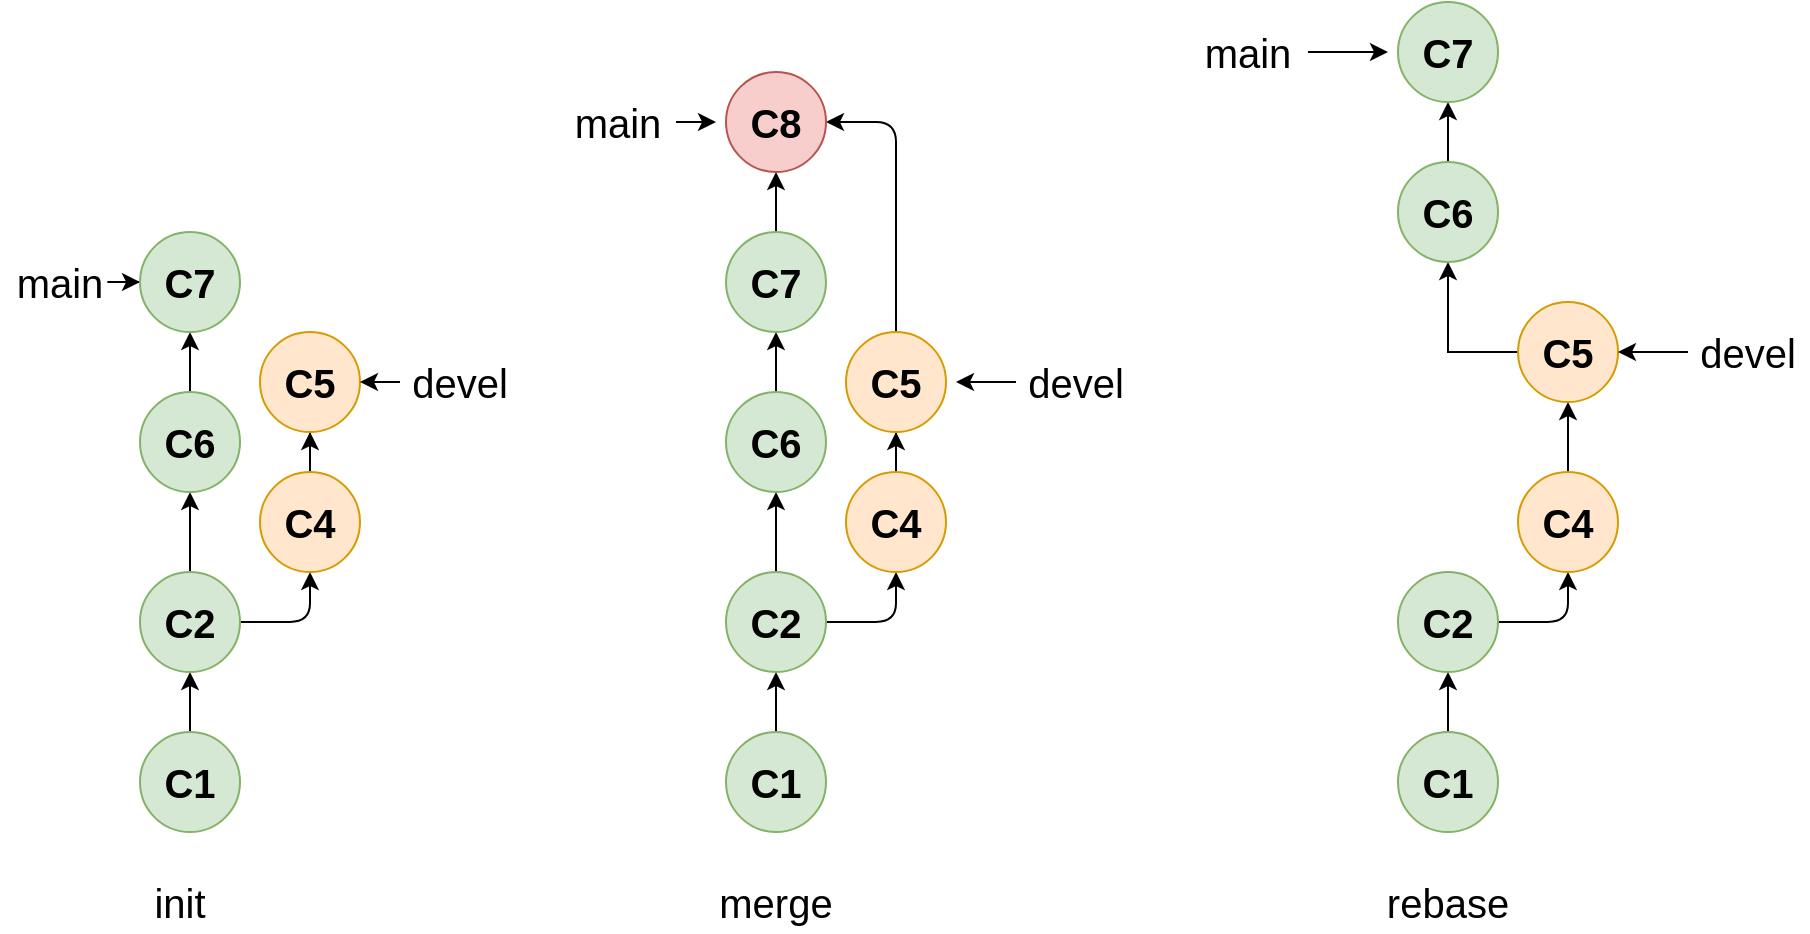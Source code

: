 <mxfile version="20.8.0" type="github">
  <diagram id="QU-ogty2W4qEDEwzZMDG" name="Page-1">
    <mxGraphModel dx="2189" dy="806" grid="1" gridSize="10" guides="1" tooltips="1" connect="1" arrows="1" fold="1" page="1" pageScale="1" pageWidth="827" pageHeight="1169" math="0" shadow="0">
      <root>
        <mxCell id="0" />
        <mxCell id="1" parent="0" />
        <mxCell id="fCYljEYi5Ftqd_SsrrfZ-2" value="" style="edgeStyle=orthogonalEdgeStyle;rounded=0;orthogonalLoop=1;jettySize=auto;html=1;" edge="1" parent="1" source="fCYljEYi5Ftqd_SsrrfZ-3" target="fCYljEYi5Ftqd_SsrrfZ-6">
          <mxGeometry relative="1" as="geometry" />
        </mxCell>
        <mxCell id="fCYljEYi5Ftqd_SsrrfZ-3" value="&lt;b style=&quot;border-color: var(--border-color);&quot;&gt;&lt;font style=&quot;border-color: var(--border-color); font-size: 20px;&quot;&gt;C1&lt;/font&gt;&lt;/b&gt;" style="ellipse;whiteSpace=wrap;html=1;aspect=fixed;fillColor=#d5e8d4;strokeColor=#82b366;" vertex="1" parent="1">
          <mxGeometry x="-110" y="430" width="50" height="50" as="geometry" />
        </mxCell>
        <mxCell id="fCYljEYi5Ftqd_SsrrfZ-4" value="" style="edgeStyle=orthogonalEdgeStyle;rounded=0;orthogonalLoop=1;jettySize=auto;html=1;" edge="1" parent="1" source="fCYljEYi5Ftqd_SsrrfZ-6" target="fCYljEYi5Ftqd_SsrrfZ-7">
          <mxGeometry relative="1" as="geometry" />
        </mxCell>
        <mxCell id="fCYljEYi5Ftqd_SsrrfZ-5" value="" style="edgeStyle=orthogonalEdgeStyle;rounded=1;orthogonalLoop=1;jettySize=auto;html=1;entryX=0.5;entryY=1;entryDx=0;entryDy=0;" edge="1" parent="1" source="fCYljEYi5Ftqd_SsrrfZ-6" target="fCYljEYi5Ftqd_SsrrfZ-9">
          <mxGeometry relative="1" as="geometry" />
        </mxCell>
        <mxCell id="fCYljEYi5Ftqd_SsrrfZ-6" value="&lt;b style=&quot;border-color: var(--border-color);&quot;&gt;&lt;font style=&quot;border-color: var(--border-color); font-size: 20px;&quot;&gt;C2&lt;/font&gt;&lt;/b&gt;" style="ellipse;whiteSpace=wrap;html=1;aspect=fixed;fillColor=#d5e8d4;strokeColor=#82b366;" vertex="1" parent="1">
          <mxGeometry x="-110" y="350" width="50" height="50" as="geometry" />
        </mxCell>
        <mxCell id="fCYljEYi5Ftqd_SsrrfZ-29" value="" style="edgeStyle=orthogonalEdgeStyle;rounded=0;orthogonalLoop=1;jettySize=auto;html=1;" edge="1" parent="1" source="fCYljEYi5Ftqd_SsrrfZ-7" target="fCYljEYi5Ftqd_SsrrfZ-28">
          <mxGeometry relative="1" as="geometry" />
        </mxCell>
        <mxCell id="fCYljEYi5Ftqd_SsrrfZ-7" value="&lt;b style=&quot;border-color: var(--border-color);&quot;&gt;&lt;font style=&quot;border-color: var(--border-color); font-size: 20px;&quot;&gt;C6&lt;/font&gt;&lt;/b&gt;" style="ellipse;whiteSpace=wrap;html=1;aspect=fixed;fillColor=#d5e8d4;strokeColor=#82b366;" vertex="1" parent="1">
          <mxGeometry x="-110" y="260" width="50" height="50" as="geometry" />
        </mxCell>
        <mxCell id="fCYljEYi5Ftqd_SsrrfZ-8" value="" style="edgeStyle=orthogonalEdgeStyle;rounded=0;orthogonalLoop=1;jettySize=auto;html=1;" edge="1" parent="1" source="fCYljEYi5Ftqd_SsrrfZ-9" target="fCYljEYi5Ftqd_SsrrfZ-10">
          <mxGeometry relative="1" as="geometry" />
        </mxCell>
        <mxCell id="fCYljEYi5Ftqd_SsrrfZ-9" value="&lt;b style=&quot;border-color: var(--border-color);&quot;&gt;&lt;font style=&quot;border-color: var(--border-color); font-size: 20px;&quot;&gt;C4&lt;/font&gt;&lt;/b&gt;" style="ellipse;whiteSpace=wrap;html=1;aspect=fixed;fillColor=#ffe6cc;strokeColor=#d79b00;" vertex="1" parent="1">
          <mxGeometry x="-50" y="300" width="50" height="50" as="geometry" />
        </mxCell>
        <mxCell id="fCYljEYi5Ftqd_SsrrfZ-10" value="&lt;b&gt;&lt;font style=&quot;font-size: 20px;&quot;&gt;C5&lt;/font&gt;&lt;/b&gt;" style="ellipse;whiteSpace=wrap;html=1;aspect=fixed;fillColor=#ffe6cc;strokeColor=#d79b00;" vertex="1" parent="1">
          <mxGeometry x="-50" y="230" width="50" height="50" as="geometry" />
        </mxCell>
        <mxCell id="fCYljEYi5Ftqd_SsrrfZ-64" style="edgeStyle=orthogonalEdgeStyle;rounded=1;orthogonalLoop=1;jettySize=auto;html=1;entryX=0;entryY=0.5;entryDx=0;entryDy=0;" edge="1" parent="1" source="fCYljEYi5Ftqd_SsrrfZ-11" target="fCYljEYi5Ftqd_SsrrfZ-28">
          <mxGeometry relative="1" as="geometry" />
        </mxCell>
        <mxCell id="fCYljEYi5Ftqd_SsrrfZ-11" value="main" style="text;html=1;strokeColor=none;fillColor=none;align=center;verticalAlign=middle;whiteSpace=wrap;rounded=0;fontSize=20;" vertex="1" parent="1">
          <mxGeometry x="-180" y="190" width="60" height="30" as="geometry" />
        </mxCell>
        <mxCell id="fCYljEYi5Ftqd_SsrrfZ-65" style="edgeStyle=orthogonalEdgeStyle;rounded=1;orthogonalLoop=1;jettySize=auto;html=1;entryX=1;entryY=0.5;entryDx=0;entryDy=0;" edge="1" parent="1" target="fCYljEYi5Ftqd_SsrrfZ-10">
          <mxGeometry relative="1" as="geometry">
            <mxPoint x="20" y="255" as="sourcePoint" />
          </mxGeometry>
        </mxCell>
        <mxCell id="fCYljEYi5Ftqd_SsrrfZ-12" value="devel" style="text;html=1;strokeColor=none;fillColor=none;align=center;verticalAlign=middle;whiteSpace=wrap;rounded=0;fontSize=20;" vertex="1" parent="1">
          <mxGeometry x="20" y="240" width="60" height="30" as="geometry" />
        </mxCell>
        <mxCell id="fCYljEYi5Ftqd_SsrrfZ-28" value="&lt;b style=&quot;border-color: var(--border-color);&quot;&gt;&lt;font style=&quot;border-color: var(--border-color); font-size: 20px;&quot;&gt;C7&lt;/font&gt;&lt;/b&gt;" style="ellipse;whiteSpace=wrap;html=1;aspect=fixed;fillColor=#d5e8d4;strokeColor=#82b366;" vertex="1" parent="1">
          <mxGeometry x="-110" y="180" width="50" height="50" as="geometry" />
        </mxCell>
        <mxCell id="fCYljEYi5Ftqd_SsrrfZ-30" value="" style="edgeStyle=orthogonalEdgeStyle;rounded=0;orthogonalLoop=1;jettySize=auto;html=1;" edge="1" source="fCYljEYi5Ftqd_SsrrfZ-31" target="fCYljEYi5Ftqd_SsrrfZ-34" parent="1">
          <mxGeometry relative="1" as="geometry" />
        </mxCell>
        <mxCell id="fCYljEYi5Ftqd_SsrrfZ-31" value="&lt;b style=&quot;border-color: var(--border-color);&quot;&gt;&lt;font style=&quot;border-color: var(--border-color); font-size: 20px;&quot;&gt;C1&lt;/font&gt;&lt;/b&gt;" style="ellipse;whiteSpace=wrap;html=1;aspect=fixed;fillColor=#d5e8d4;strokeColor=#82b366;" vertex="1" parent="1">
          <mxGeometry x="183" y="430" width="50" height="50" as="geometry" />
        </mxCell>
        <mxCell id="fCYljEYi5Ftqd_SsrrfZ-32" value="" style="edgeStyle=orthogonalEdgeStyle;rounded=0;orthogonalLoop=1;jettySize=auto;html=1;" edge="1" source="fCYljEYi5Ftqd_SsrrfZ-34" target="fCYljEYi5Ftqd_SsrrfZ-36" parent="1">
          <mxGeometry relative="1" as="geometry" />
        </mxCell>
        <mxCell id="fCYljEYi5Ftqd_SsrrfZ-33" value="" style="edgeStyle=orthogonalEdgeStyle;rounded=1;orthogonalLoop=1;jettySize=auto;html=1;entryX=0.5;entryY=1;entryDx=0;entryDy=0;" edge="1" source="fCYljEYi5Ftqd_SsrrfZ-34" target="fCYljEYi5Ftqd_SsrrfZ-38" parent="1">
          <mxGeometry relative="1" as="geometry" />
        </mxCell>
        <mxCell id="fCYljEYi5Ftqd_SsrrfZ-34" value="&lt;b style=&quot;border-color: var(--border-color);&quot;&gt;&lt;font style=&quot;border-color: var(--border-color); font-size: 20px;&quot;&gt;C2&lt;/font&gt;&lt;/b&gt;" style="ellipse;whiteSpace=wrap;html=1;aspect=fixed;fillColor=#d5e8d4;strokeColor=#82b366;" vertex="1" parent="1">
          <mxGeometry x="183" y="350" width="50" height="50" as="geometry" />
        </mxCell>
        <mxCell id="fCYljEYi5Ftqd_SsrrfZ-35" value="" style="edgeStyle=orthogonalEdgeStyle;rounded=0;orthogonalLoop=1;jettySize=auto;html=1;" edge="1" source="fCYljEYi5Ftqd_SsrrfZ-36" target="fCYljEYi5Ftqd_SsrrfZ-42" parent="1">
          <mxGeometry relative="1" as="geometry" />
        </mxCell>
        <mxCell id="fCYljEYi5Ftqd_SsrrfZ-36" value="&lt;b style=&quot;border-color: var(--border-color);&quot;&gt;&lt;font style=&quot;border-color: var(--border-color); font-size: 20px;&quot;&gt;C6&lt;/font&gt;&lt;/b&gt;" style="ellipse;whiteSpace=wrap;html=1;aspect=fixed;fillColor=#d5e8d4;strokeColor=#82b366;" vertex="1" parent="1">
          <mxGeometry x="183" y="260" width="50" height="50" as="geometry" />
        </mxCell>
        <mxCell id="fCYljEYi5Ftqd_SsrrfZ-37" value="" style="edgeStyle=orthogonalEdgeStyle;rounded=0;orthogonalLoop=1;jettySize=auto;html=1;" edge="1" source="fCYljEYi5Ftqd_SsrrfZ-38" target="fCYljEYi5Ftqd_SsrrfZ-39" parent="1">
          <mxGeometry relative="1" as="geometry" />
        </mxCell>
        <mxCell id="fCYljEYi5Ftqd_SsrrfZ-38" value="&lt;b style=&quot;border-color: var(--border-color);&quot;&gt;&lt;font style=&quot;border-color: var(--border-color); font-size: 20px;&quot;&gt;C4&lt;/font&gt;&lt;/b&gt;" style="ellipse;whiteSpace=wrap;html=1;aspect=fixed;fillColor=#ffe6cc;strokeColor=#d79b00;" vertex="1" parent="1">
          <mxGeometry x="243" y="300" width="50" height="50" as="geometry" />
        </mxCell>
        <mxCell id="fCYljEYi5Ftqd_SsrrfZ-43" style="edgeStyle=orthogonalEdgeStyle;rounded=1;orthogonalLoop=1;jettySize=auto;html=1;entryX=1;entryY=0.5;entryDx=0;entryDy=0;" edge="1" parent="1" source="fCYljEYi5Ftqd_SsrrfZ-39" target="fCYljEYi5Ftqd_SsrrfZ-44">
          <mxGeometry relative="1" as="geometry">
            <mxPoint x="278" y="120" as="targetPoint" />
            <Array as="points">
              <mxPoint x="268" y="125" />
            </Array>
          </mxGeometry>
        </mxCell>
        <mxCell id="fCYljEYi5Ftqd_SsrrfZ-39" value="&lt;b&gt;&lt;font style=&quot;font-size: 20px;&quot;&gt;C5&lt;/font&gt;&lt;/b&gt;" style="ellipse;whiteSpace=wrap;html=1;aspect=fixed;fillColor=#ffe6cc;strokeColor=#d79b00;" vertex="1" parent="1">
          <mxGeometry x="243" y="230" width="50" height="50" as="geometry" />
        </mxCell>
        <mxCell id="fCYljEYi5Ftqd_SsrrfZ-67" style="edgeStyle=orthogonalEdgeStyle;rounded=1;orthogonalLoop=1;jettySize=auto;html=1;" edge="1" parent="1">
          <mxGeometry relative="1" as="geometry">
            <mxPoint x="178" y="125" as="targetPoint" />
            <mxPoint x="158" y="125" as="sourcePoint" />
          </mxGeometry>
        </mxCell>
        <mxCell id="fCYljEYi5Ftqd_SsrrfZ-40" value="main" style="text;html=1;strokeColor=none;fillColor=none;align=center;verticalAlign=middle;whiteSpace=wrap;rounded=0;fontSize=20;" vertex="1" parent="1">
          <mxGeometry x="104" y="110" width="50" height="30" as="geometry" />
        </mxCell>
        <mxCell id="fCYljEYi5Ftqd_SsrrfZ-62" style="edgeStyle=orthogonalEdgeStyle;rounded=1;orthogonalLoop=1;jettySize=auto;html=1;" edge="1" parent="1">
          <mxGeometry relative="1" as="geometry">
            <mxPoint x="298" y="255" as="targetPoint" />
            <mxPoint x="328" y="255" as="sourcePoint" />
          </mxGeometry>
        </mxCell>
        <mxCell id="fCYljEYi5Ftqd_SsrrfZ-41" value="devel" style="text;html=1;strokeColor=none;fillColor=none;align=center;verticalAlign=middle;whiteSpace=wrap;rounded=0;fontSize=20;" vertex="1" parent="1">
          <mxGeometry x="328" y="240" width="60" height="30" as="geometry" />
        </mxCell>
        <mxCell id="fCYljEYi5Ftqd_SsrrfZ-45" value="" style="edgeStyle=orthogonalEdgeStyle;rounded=0;orthogonalLoop=1;jettySize=auto;html=1;" edge="1" parent="1" source="fCYljEYi5Ftqd_SsrrfZ-42" target="fCYljEYi5Ftqd_SsrrfZ-44">
          <mxGeometry relative="1" as="geometry" />
        </mxCell>
        <mxCell id="fCYljEYi5Ftqd_SsrrfZ-42" value="&lt;b style=&quot;border-color: var(--border-color);&quot;&gt;&lt;font style=&quot;border-color: var(--border-color); font-size: 20px;&quot;&gt;C7&lt;/font&gt;&lt;/b&gt;" style="ellipse;whiteSpace=wrap;html=1;aspect=fixed;fillColor=#d5e8d4;strokeColor=#82b366;" vertex="1" parent="1">
          <mxGeometry x="183" y="180" width="50" height="50" as="geometry" />
        </mxCell>
        <mxCell id="fCYljEYi5Ftqd_SsrrfZ-44" value="&lt;b style=&quot;border-color: var(--border-color);&quot;&gt;&lt;font style=&quot;border-color: var(--border-color); font-size: 20px;&quot;&gt;C8&lt;/font&gt;&lt;/b&gt;" style="ellipse;whiteSpace=wrap;html=1;aspect=fixed;fillColor=#f8cecc;strokeColor=#b85450;" vertex="1" parent="1">
          <mxGeometry x="183" y="100" width="50" height="50" as="geometry" />
        </mxCell>
        <mxCell id="fCYljEYi5Ftqd_SsrrfZ-46" value="" style="edgeStyle=orthogonalEdgeStyle;rounded=0;orthogonalLoop=1;jettySize=auto;html=1;" edge="1" source="fCYljEYi5Ftqd_SsrrfZ-47" target="fCYljEYi5Ftqd_SsrrfZ-50" parent="1">
          <mxGeometry relative="1" as="geometry" />
        </mxCell>
        <mxCell id="fCYljEYi5Ftqd_SsrrfZ-47" value="&lt;b style=&quot;border-color: var(--border-color);&quot;&gt;&lt;font style=&quot;border-color: var(--border-color); font-size: 20px;&quot;&gt;C1&lt;/font&gt;&lt;/b&gt;" style="ellipse;whiteSpace=wrap;html=1;aspect=fixed;fillColor=#d5e8d4;strokeColor=#82b366;" vertex="1" parent="1">
          <mxGeometry x="519" y="430" width="50" height="50" as="geometry" />
        </mxCell>
        <mxCell id="fCYljEYi5Ftqd_SsrrfZ-48" value="" style="edgeStyle=orthogonalEdgeStyle;rounded=0;orthogonalLoop=1;jettySize=auto;html=1;exitX=0;exitY=0.5;exitDx=0;exitDy=0;" edge="1" source="fCYljEYi5Ftqd_SsrrfZ-56" target="fCYljEYi5Ftqd_SsrrfZ-52" parent="1">
          <mxGeometry relative="1" as="geometry" />
        </mxCell>
        <mxCell id="fCYljEYi5Ftqd_SsrrfZ-49" value="" style="edgeStyle=orthogonalEdgeStyle;rounded=1;orthogonalLoop=1;jettySize=auto;html=1;entryX=0.5;entryY=1;entryDx=0;entryDy=0;" edge="1" source="fCYljEYi5Ftqd_SsrrfZ-50" target="fCYljEYi5Ftqd_SsrrfZ-54" parent="1">
          <mxGeometry relative="1" as="geometry" />
        </mxCell>
        <mxCell id="fCYljEYi5Ftqd_SsrrfZ-50" value="&lt;b style=&quot;border-color: var(--border-color);&quot;&gt;&lt;font style=&quot;border-color: var(--border-color); font-size: 20px;&quot;&gt;C2&lt;/font&gt;&lt;/b&gt;" style="ellipse;whiteSpace=wrap;html=1;aspect=fixed;fillColor=#d5e8d4;strokeColor=#82b366;" vertex="1" parent="1">
          <mxGeometry x="519" y="350" width="50" height="50" as="geometry" />
        </mxCell>
        <mxCell id="fCYljEYi5Ftqd_SsrrfZ-51" value="" style="edgeStyle=orthogonalEdgeStyle;rounded=0;orthogonalLoop=1;jettySize=auto;html=1;" edge="1" source="fCYljEYi5Ftqd_SsrrfZ-52" target="fCYljEYi5Ftqd_SsrrfZ-60" parent="1">
          <mxGeometry relative="1" as="geometry" />
        </mxCell>
        <mxCell id="fCYljEYi5Ftqd_SsrrfZ-52" value="&lt;b style=&quot;border-color: var(--border-color);&quot;&gt;&lt;font style=&quot;border-color: var(--border-color); font-size: 20px;&quot;&gt;C6&lt;/font&gt;&lt;/b&gt;" style="ellipse;whiteSpace=wrap;html=1;aspect=fixed;fillColor=#d5e8d4;strokeColor=#82b366;" vertex="1" parent="1">
          <mxGeometry x="519" y="145" width="50" height="50" as="geometry" />
        </mxCell>
        <mxCell id="fCYljEYi5Ftqd_SsrrfZ-53" value="" style="edgeStyle=orthogonalEdgeStyle;rounded=0;orthogonalLoop=1;jettySize=auto;html=1;" edge="1" source="fCYljEYi5Ftqd_SsrrfZ-54" target="fCYljEYi5Ftqd_SsrrfZ-56" parent="1">
          <mxGeometry relative="1" as="geometry" />
        </mxCell>
        <mxCell id="fCYljEYi5Ftqd_SsrrfZ-54" value="&lt;b style=&quot;border-color: var(--border-color);&quot;&gt;&lt;font style=&quot;border-color: var(--border-color); font-size: 20px;&quot;&gt;C4&lt;/font&gt;&lt;/b&gt;" style="ellipse;whiteSpace=wrap;html=1;aspect=fixed;fillColor=#ffe6cc;strokeColor=#d79b00;" vertex="1" parent="1">
          <mxGeometry x="579" y="300" width="50" height="50" as="geometry" />
        </mxCell>
        <mxCell id="fCYljEYi5Ftqd_SsrrfZ-56" value="&lt;b&gt;&lt;font style=&quot;font-size: 20px;&quot;&gt;C5&lt;/font&gt;&lt;/b&gt;" style="ellipse;whiteSpace=wrap;html=1;aspect=fixed;fillColor=#ffe6cc;strokeColor=#d79b00;" vertex="1" parent="1">
          <mxGeometry x="579" y="215" width="50" height="50" as="geometry" />
        </mxCell>
        <mxCell id="fCYljEYi5Ftqd_SsrrfZ-69" style="edgeStyle=orthogonalEdgeStyle;rounded=1;orthogonalLoop=1;jettySize=auto;html=1;" edge="1" parent="1" source="fCYljEYi5Ftqd_SsrrfZ-57">
          <mxGeometry relative="1" as="geometry">
            <mxPoint x="514" y="90" as="targetPoint" />
          </mxGeometry>
        </mxCell>
        <mxCell id="fCYljEYi5Ftqd_SsrrfZ-57" value="main" style="text;html=1;strokeColor=none;fillColor=none;align=center;verticalAlign=middle;whiteSpace=wrap;rounded=0;fontSize=20;" vertex="1" parent="1">
          <mxGeometry x="414" y="75" width="60" height="30" as="geometry" />
        </mxCell>
        <mxCell id="fCYljEYi5Ftqd_SsrrfZ-70" style="edgeStyle=orthogonalEdgeStyle;rounded=1;orthogonalLoop=1;jettySize=auto;html=1;entryX=1;entryY=0.5;entryDx=0;entryDy=0;" edge="1" parent="1" source="fCYljEYi5Ftqd_SsrrfZ-58" target="fCYljEYi5Ftqd_SsrrfZ-56">
          <mxGeometry relative="1" as="geometry" />
        </mxCell>
        <mxCell id="fCYljEYi5Ftqd_SsrrfZ-58" value="devel" style="text;html=1;strokeColor=none;fillColor=none;align=center;verticalAlign=middle;whiteSpace=wrap;rounded=0;fontSize=20;" vertex="1" parent="1">
          <mxGeometry x="664" y="225" width="60" height="30" as="geometry" />
        </mxCell>
        <mxCell id="fCYljEYi5Ftqd_SsrrfZ-60" value="&lt;b style=&quot;border-color: var(--border-color);&quot;&gt;&lt;font style=&quot;border-color: var(--border-color); font-size: 20px;&quot;&gt;C7&lt;/font&gt;&lt;/b&gt;" style="ellipse;whiteSpace=wrap;html=1;aspect=fixed;fillColor=#d5e8d4;strokeColor=#82b366;" vertex="1" parent="1">
          <mxGeometry x="519" y="65" width="50" height="50" as="geometry" />
        </mxCell>
        <mxCell id="fCYljEYi5Ftqd_SsrrfZ-71" value="&lt;span style=&quot;font-size: 20px;&quot;&gt;init&lt;/span&gt;" style="text;html=1;strokeColor=none;fillColor=none;align=center;verticalAlign=middle;whiteSpace=wrap;rounded=0;" vertex="1" parent="1">
          <mxGeometry x="-120" y="500" width="60" height="30" as="geometry" />
        </mxCell>
        <mxCell id="fCYljEYi5Ftqd_SsrrfZ-72" value="&lt;span style=&quot;font-size: 20px;&quot;&gt;merge&lt;/span&gt;" style="text;html=1;strokeColor=none;fillColor=none;align=center;verticalAlign=middle;whiteSpace=wrap;rounded=0;" vertex="1" parent="1">
          <mxGeometry x="178" y="500" width="60" height="30" as="geometry" />
        </mxCell>
        <mxCell id="fCYljEYi5Ftqd_SsrrfZ-73" value="&lt;span style=&quot;font-size: 20px;&quot;&gt;rebase&lt;/span&gt;" style="text;html=1;strokeColor=none;fillColor=none;align=center;verticalAlign=middle;whiteSpace=wrap;rounded=0;" vertex="1" parent="1">
          <mxGeometry x="514" y="500" width="60" height="30" as="geometry" />
        </mxCell>
      </root>
    </mxGraphModel>
  </diagram>
</mxfile>
